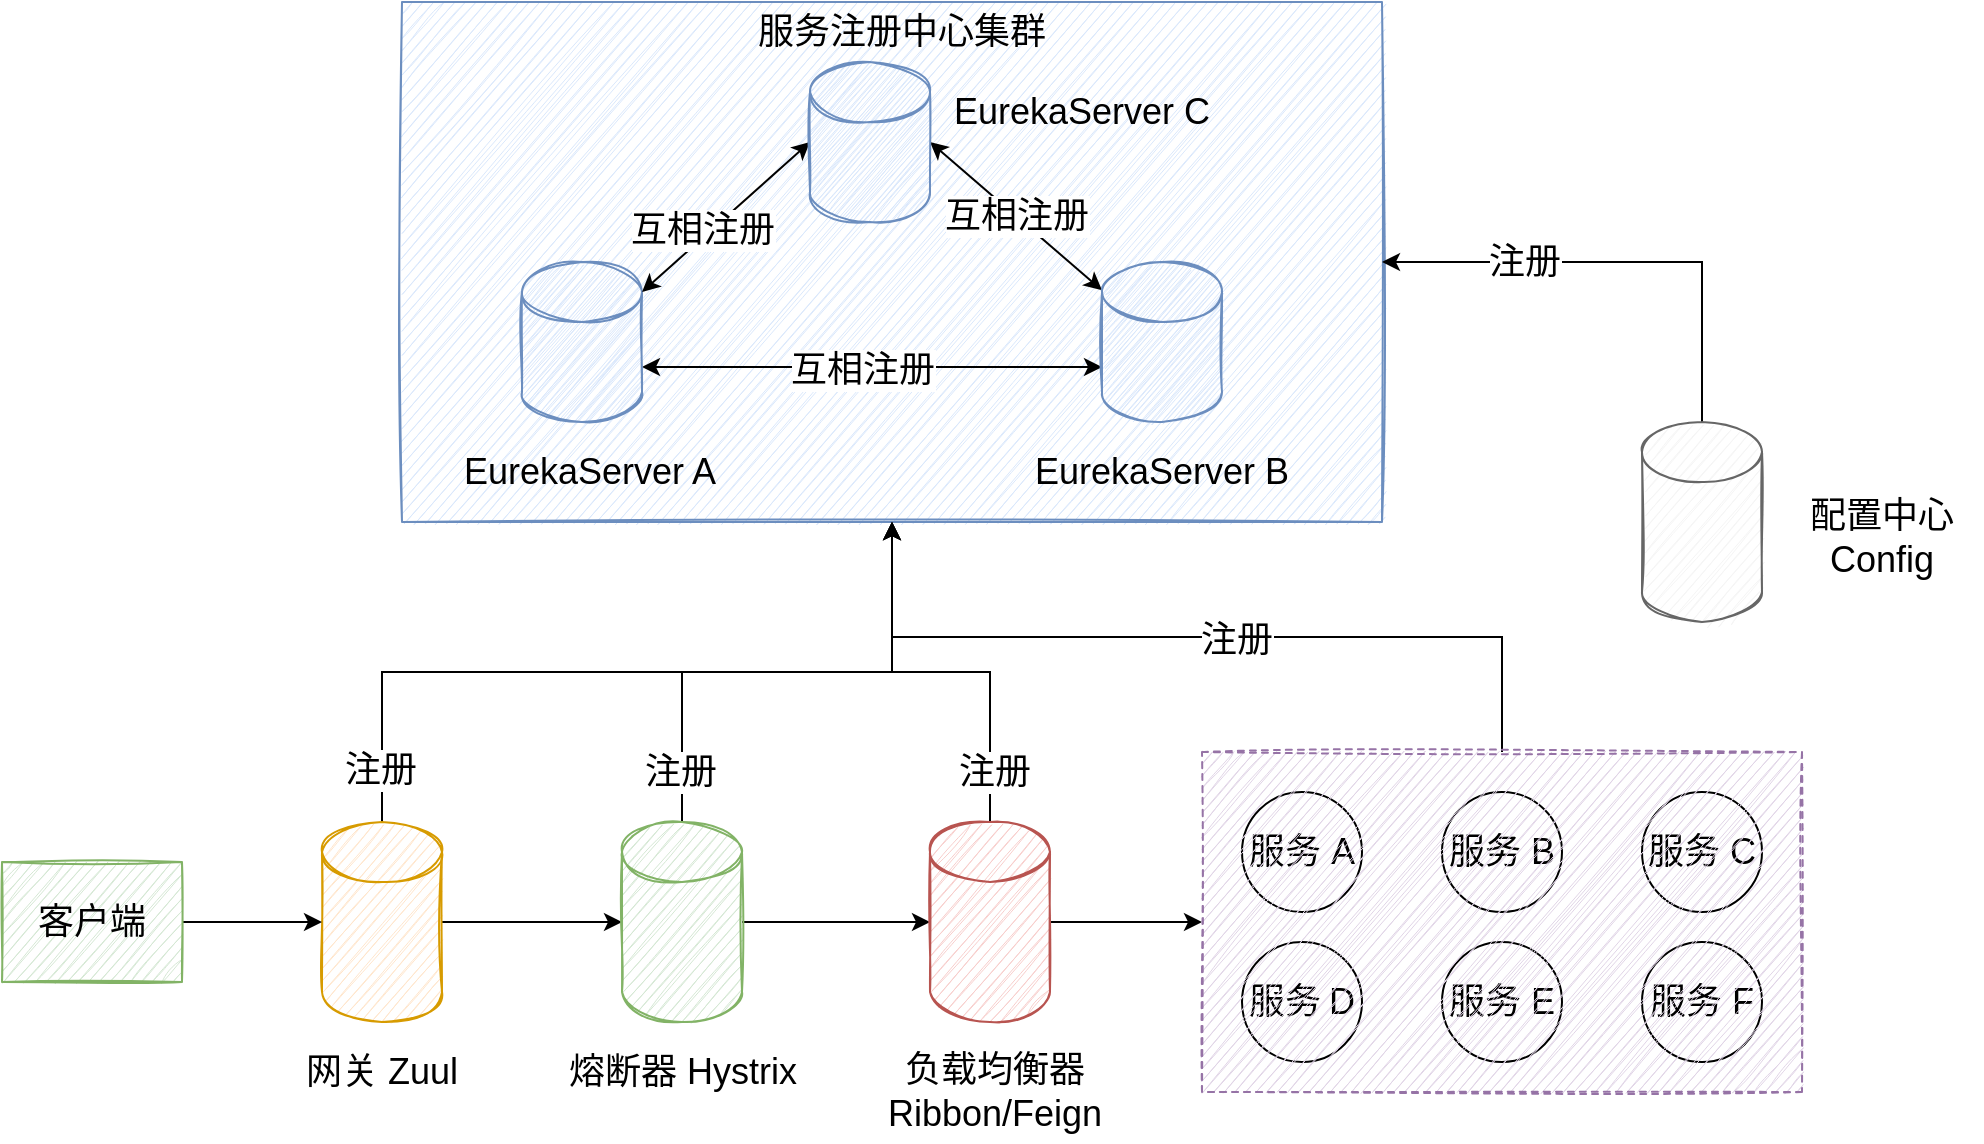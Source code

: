 <mxfile version="20.2.3" type="device"><diagram id="MzQKFrMQSdQBYUftMb5b" name="第 1 页"><mxGraphModel dx="1102" dy="698" grid="1" gridSize="10" guides="1" tooltips="1" connect="1" arrows="1" fold="1" page="1" pageScale="1" pageWidth="827" pageHeight="1169" math="0" shadow="0"><root><mxCell id="0"/><mxCell id="1" parent="0"/><mxCell id="nJSpOcKhRpk_f4t2yoPo-1" value="" style="rounded=0;whiteSpace=wrap;html=1;fontSize=18;fillColor=#dae8fc;strokeColor=#6c8ebf;sketch=1;" vertex="1" parent="1"><mxGeometry x="210" y="50" width="490" height="260" as="geometry"/></mxCell><mxCell id="nJSpOcKhRpk_f4t2yoPo-2" value="服务注册中心集群" style="text;html=1;strokeColor=none;fillColor=none;align=center;verticalAlign=middle;whiteSpace=wrap;rounded=0;fontSize=18;" vertex="1" parent="1"><mxGeometry x="350" y="50" width="220" height="30" as="geometry"/></mxCell><mxCell id="nJSpOcKhRpk_f4t2yoPo-11" style="edgeStyle=none;rounded=0;orthogonalLoop=1;jettySize=auto;html=1;exitX=1;exitY=0;exitDx=0;exitDy=52.5;exitPerimeter=0;entryX=0;entryY=0;entryDx=0;entryDy=52.5;entryPerimeter=0;fontSize=18;startArrow=classic;startFill=1;" edge="1" parent="1" source="nJSpOcKhRpk_f4t2yoPo-3" target="nJSpOcKhRpk_f4t2yoPo-5"><mxGeometry relative="1" as="geometry"/></mxCell><mxCell id="nJSpOcKhRpk_f4t2yoPo-13" value="互相注册" style="edgeLabel;html=1;align=center;verticalAlign=middle;resizable=0;points=[];fontSize=18;" vertex="1" connectable="0" parent="nJSpOcKhRpk_f4t2yoPo-11"><mxGeometry x="-0.243" relative="1" as="geometry"><mxPoint x="23" y="1" as="offset"/></mxGeometry></mxCell><mxCell id="nJSpOcKhRpk_f4t2yoPo-3" value="" style="shape=cylinder3;whiteSpace=wrap;html=1;boundedLbl=1;backgroundOutline=1;size=15;fontSize=18;fillColor=#dae8fc;strokeColor=#6c8ebf;sketch=1;" vertex="1" parent="1"><mxGeometry x="270" y="180" width="60" height="80" as="geometry"/></mxCell><mxCell id="nJSpOcKhRpk_f4t2yoPo-9" value="互相注册" style="rounded=0;orthogonalLoop=1;jettySize=auto;html=1;exitX=1;exitY=0.5;exitDx=0;exitDy=0;exitPerimeter=0;fontSize=18;startArrow=classic;startFill=1;" edge="1" parent="1" source="nJSpOcKhRpk_f4t2yoPo-4" target="nJSpOcKhRpk_f4t2yoPo-5"><mxGeometry relative="1" as="geometry"/></mxCell><mxCell id="nJSpOcKhRpk_f4t2yoPo-10" style="edgeStyle=none;rounded=0;orthogonalLoop=1;jettySize=auto;html=1;exitX=0;exitY=0.5;exitDx=0;exitDy=0;exitPerimeter=0;entryX=1;entryY=0;entryDx=0;entryDy=15;entryPerimeter=0;fontSize=18;startArrow=classic;startFill=1;" edge="1" parent="1" source="nJSpOcKhRpk_f4t2yoPo-4" target="nJSpOcKhRpk_f4t2yoPo-3"><mxGeometry relative="1" as="geometry"/></mxCell><mxCell id="nJSpOcKhRpk_f4t2yoPo-12" value="互相注册" style="edgeLabel;html=1;align=center;verticalAlign=middle;resizable=0;points=[];fontSize=18;" vertex="1" connectable="0" parent="nJSpOcKhRpk_f4t2yoPo-10"><mxGeometry x="0.236" y="-3" relative="1" as="geometry"><mxPoint as="offset"/></mxGeometry></mxCell><mxCell id="nJSpOcKhRpk_f4t2yoPo-4" value="" style="shape=cylinder3;whiteSpace=wrap;html=1;boundedLbl=1;backgroundOutline=1;size=15;fontSize=18;sketch=1;fillColor=#dae8fc;strokeColor=#6c8ebf;" vertex="1" parent="1"><mxGeometry x="414" y="80" width="60" height="80" as="geometry"/></mxCell><mxCell id="nJSpOcKhRpk_f4t2yoPo-5" value="" style="shape=cylinder3;whiteSpace=wrap;html=1;boundedLbl=1;backgroundOutline=1;size=15;fontSize=18;fillColor=#dae8fc;strokeColor=#6c8ebf;sketch=1;" vertex="1" parent="1"><mxGeometry x="560" y="180" width="60" height="80" as="geometry"/></mxCell><mxCell id="nJSpOcKhRpk_f4t2yoPo-6" value="EurekaServer A" style="text;html=1;strokeColor=none;fillColor=none;align=center;verticalAlign=middle;whiteSpace=wrap;rounded=0;fontSize=18;" vertex="1" parent="1"><mxGeometry x="234" y="270" width="140" height="30" as="geometry"/></mxCell><mxCell id="nJSpOcKhRpk_f4t2yoPo-7" value="EurekaServer B" style="text;html=1;strokeColor=none;fillColor=none;align=center;verticalAlign=middle;whiteSpace=wrap;rounded=0;fontSize=18;" vertex="1" parent="1"><mxGeometry x="520" y="270" width="140" height="30" as="geometry"/></mxCell><mxCell id="nJSpOcKhRpk_f4t2yoPo-8" value="EurekaServer C" style="text;html=1;strokeColor=none;fillColor=none;align=center;verticalAlign=middle;whiteSpace=wrap;rounded=0;fontSize=18;" vertex="1" parent="1"><mxGeometry x="480" y="90" width="140" height="30" as="geometry"/></mxCell><mxCell id="nJSpOcKhRpk_f4t2yoPo-16" value="注册" style="edgeStyle=orthogonalEdgeStyle;rounded=0;orthogonalLoop=1;jettySize=auto;html=1;exitX=0.5;exitY=0;exitDx=0;exitDy=0;exitPerimeter=0;entryX=1;entryY=0.5;entryDx=0;entryDy=0;fontSize=18;startArrow=none;startFill=0;" edge="1" parent="1" source="nJSpOcKhRpk_f4t2yoPo-14" target="nJSpOcKhRpk_f4t2yoPo-1"><mxGeometry x="0.407" relative="1" as="geometry"><mxPoint as="offset"/></mxGeometry></mxCell><mxCell id="nJSpOcKhRpk_f4t2yoPo-14" value="" style="shape=cylinder3;whiteSpace=wrap;html=1;boundedLbl=1;backgroundOutline=1;size=15;fontSize=18;fillColor=#f5f5f5;fontColor=#333333;strokeColor=#666666;sketch=1;" vertex="1" parent="1"><mxGeometry x="830" y="260" width="60" height="100" as="geometry"/></mxCell><mxCell id="nJSpOcKhRpk_f4t2yoPo-15" value="配置中心 Config" style="text;html=1;strokeColor=none;fillColor=none;align=center;verticalAlign=middle;whiteSpace=wrap;rounded=0;fontSize=18;" vertex="1" parent="1"><mxGeometry x="900" y="290" width="100" height="55" as="geometry"/></mxCell><mxCell id="nJSpOcKhRpk_f4t2yoPo-26" style="edgeStyle=none;rounded=0;orthogonalLoop=1;jettySize=auto;html=1;exitX=1;exitY=0.5;exitDx=0;exitDy=0;exitPerimeter=0;entryX=0;entryY=0.5;entryDx=0;entryDy=0;entryPerimeter=0;fontSize=18;startArrow=none;startFill=0;" edge="1" parent="1" source="nJSpOcKhRpk_f4t2yoPo-17" target="nJSpOcKhRpk_f4t2yoPo-18"><mxGeometry relative="1" as="geometry"/></mxCell><mxCell id="nJSpOcKhRpk_f4t2yoPo-28" style="edgeStyle=orthogonalEdgeStyle;rounded=0;orthogonalLoop=1;jettySize=auto;html=1;fontSize=18;startArrow=none;startFill=0;" edge="1" parent="1" source="nJSpOcKhRpk_f4t2yoPo-17" target="nJSpOcKhRpk_f4t2yoPo-1"><mxGeometry relative="1" as="geometry"/></mxCell><mxCell id="nJSpOcKhRpk_f4t2yoPo-32" value="注册" style="edgeLabel;html=1;align=center;verticalAlign=middle;resizable=0;points=[];fontSize=18;" vertex="1" connectable="0" parent="nJSpOcKhRpk_f4t2yoPo-28"><mxGeometry x="-0.872" y="1" relative="1" as="geometry"><mxPoint as="offset"/></mxGeometry></mxCell><mxCell id="nJSpOcKhRpk_f4t2yoPo-17" value="" style="shape=cylinder3;whiteSpace=wrap;html=1;boundedLbl=1;backgroundOutline=1;size=15;fontSize=18;fillColor=#ffe6cc;strokeColor=#d79b00;sketch=1;" vertex="1" parent="1"><mxGeometry x="170" y="460" width="60" height="100" as="geometry"/></mxCell><mxCell id="nJSpOcKhRpk_f4t2yoPo-27" style="edgeStyle=none;rounded=0;orthogonalLoop=1;jettySize=auto;html=1;exitX=1;exitY=0.5;exitDx=0;exitDy=0;exitPerimeter=0;entryX=0;entryY=0.5;entryDx=0;entryDy=0;entryPerimeter=0;fontSize=18;startArrow=none;startFill=0;" edge="1" parent="1" source="nJSpOcKhRpk_f4t2yoPo-18" target="nJSpOcKhRpk_f4t2yoPo-19"><mxGeometry relative="1" as="geometry"/></mxCell><mxCell id="nJSpOcKhRpk_f4t2yoPo-29" style="edgeStyle=orthogonalEdgeStyle;rounded=0;orthogonalLoop=1;jettySize=auto;html=1;exitX=0.5;exitY=0;exitDx=0;exitDy=0;exitPerimeter=0;entryX=0.5;entryY=1;entryDx=0;entryDy=0;fontSize=18;startArrow=none;startFill=0;" edge="1" parent="1" source="nJSpOcKhRpk_f4t2yoPo-18" target="nJSpOcKhRpk_f4t2yoPo-1"><mxGeometry relative="1" as="geometry"/></mxCell><mxCell id="nJSpOcKhRpk_f4t2yoPo-33" value="注册" style="edgeLabel;html=1;align=center;verticalAlign=middle;resizable=0;points=[];fontSize=18;" vertex="1" connectable="0" parent="nJSpOcKhRpk_f4t2yoPo-29"><mxGeometry x="-0.804" y="1" relative="1" as="geometry"><mxPoint as="offset"/></mxGeometry></mxCell><mxCell id="nJSpOcKhRpk_f4t2yoPo-18" value="" style="shape=cylinder3;whiteSpace=wrap;html=1;boundedLbl=1;backgroundOutline=1;size=15;fontSize=18;fillColor=#d5e8d4;strokeColor=#82b366;sketch=1;" vertex="1" parent="1"><mxGeometry x="320" y="460" width="60" height="100" as="geometry"/></mxCell><mxCell id="nJSpOcKhRpk_f4t2yoPo-31" style="edgeStyle=orthogonalEdgeStyle;rounded=0;orthogonalLoop=1;jettySize=auto;html=1;exitX=0.5;exitY=0;exitDx=0;exitDy=0;exitPerimeter=0;entryX=0.5;entryY=1;entryDx=0;entryDy=0;fontSize=18;startArrow=none;startFill=0;" edge="1" parent="1" source="nJSpOcKhRpk_f4t2yoPo-19" target="nJSpOcKhRpk_f4t2yoPo-1"><mxGeometry relative="1" as="geometry"/></mxCell><mxCell id="nJSpOcKhRpk_f4t2yoPo-34" value="注册" style="edgeLabel;html=1;align=center;verticalAlign=middle;resizable=0;points=[];fontSize=18;" vertex="1" connectable="0" parent="nJSpOcKhRpk_f4t2yoPo-31"><mxGeometry x="-0.749" y="-2" relative="1" as="geometry"><mxPoint as="offset"/></mxGeometry></mxCell><mxCell id="nJSpOcKhRpk_f4t2yoPo-44" style="edgeStyle=orthogonalEdgeStyle;rounded=0;orthogonalLoop=1;jettySize=auto;html=1;exitX=1;exitY=0.5;exitDx=0;exitDy=0;exitPerimeter=0;entryX=0;entryY=0.5;entryDx=0;entryDy=0;fontSize=18;startArrow=none;startFill=0;" edge="1" parent="1" source="nJSpOcKhRpk_f4t2yoPo-19" target="nJSpOcKhRpk_f4t2yoPo-42"><mxGeometry relative="1" as="geometry"/></mxCell><mxCell id="nJSpOcKhRpk_f4t2yoPo-19" value="" style="shape=cylinder3;whiteSpace=wrap;html=1;boundedLbl=1;backgroundOutline=1;size=15;fontSize=18;fillColor=#f8cecc;strokeColor=#b85450;sketch=1;" vertex="1" parent="1"><mxGeometry x="474" y="460" width="60" height="100" as="geometry"/></mxCell><mxCell id="nJSpOcKhRpk_f4t2yoPo-21" value="网关 Zuul" style="text;html=1;strokeColor=none;fillColor=none;align=center;verticalAlign=middle;whiteSpace=wrap;rounded=0;fontSize=18;" vertex="1" parent="1"><mxGeometry x="155" y="570" width="90" height="30" as="geometry"/></mxCell><mxCell id="nJSpOcKhRpk_f4t2yoPo-22" value="熔断器 Hystrix" style="text;html=1;strokeColor=none;fillColor=none;align=center;verticalAlign=middle;whiteSpace=wrap;rounded=0;fontSize=18;" vertex="1" parent="1"><mxGeometry x="287.5" y="570" width="125" height="30" as="geometry"/></mxCell><mxCell id="nJSpOcKhRpk_f4t2yoPo-23" value="负载均衡器&lt;br&gt;Ribbon/Feign" style="text;html=1;strokeColor=none;fillColor=none;align=center;verticalAlign=middle;whiteSpace=wrap;rounded=0;fontSize=18;" vertex="1" parent="1"><mxGeometry x="441.5" y="570" width="128.5" height="50" as="geometry"/></mxCell><mxCell id="nJSpOcKhRpk_f4t2yoPo-25" style="edgeStyle=none;rounded=0;orthogonalLoop=1;jettySize=auto;html=1;exitX=1;exitY=0.5;exitDx=0;exitDy=0;fontSize=18;startArrow=none;startFill=0;" edge="1" parent="1" source="nJSpOcKhRpk_f4t2yoPo-24" target="nJSpOcKhRpk_f4t2yoPo-17"><mxGeometry relative="1" as="geometry"/></mxCell><mxCell id="nJSpOcKhRpk_f4t2yoPo-24" value="客户端" style="rounded=0;whiteSpace=wrap;html=1;fontSize=18;fillColor=#d5e8d4;strokeColor=#82b366;sketch=1;" vertex="1" parent="1"><mxGeometry x="10" y="480" width="90" height="60" as="geometry"/></mxCell><mxCell id="nJSpOcKhRpk_f4t2yoPo-35" value="服务 A" style="ellipse;whiteSpace=wrap;html=1;aspect=fixed;fontSize=18;" vertex="1" parent="1"><mxGeometry x="630" y="445" width="60" height="60" as="geometry"/></mxCell><mxCell id="nJSpOcKhRpk_f4t2yoPo-37" value="服务 B" style="ellipse;whiteSpace=wrap;html=1;aspect=fixed;fontSize=18;" vertex="1" parent="1"><mxGeometry x="730" y="445" width="60" height="60" as="geometry"/></mxCell><mxCell id="nJSpOcKhRpk_f4t2yoPo-38" value="服务 C" style="ellipse;whiteSpace=wrap;html=1;aspect=fixed;fontSize=18;" vertex="1" parent="1"><mxGeometry x="830" y="445" width="60" height="60" as="geometry"/></mxCell><mxCell id="nJSpOcKhRpk_f4t2yoPo-39" value="服务&lt;span style=&quot;white-space: pre;&quot;&gt;&#9;&lt;/span&gt;D" style="ellipse;whiteSpace=wrap;html=1;aspect=fixed;fontSize=18;" vertex="1" parent="1"><mxGeometry x="630" y="520" width="60" height="60" as="geometry"/></mxCell><mxCell id="nJSpOcKhRpk_f4t2yoPo-40" value="服务 E" style="ellipse;whiteSpace=wrap;html=1;aspect=fixed;fontSize=18;" vertex="1" parent="1"><mxGeometry x="730" y="520" width="60" height="60" as="geometry"/></mxCell><mxCell id="nJSpOcKhRpk_f4t2yoPo-41" value="服务 F" style="ellipse;whiteSpace=wrap;html=1;aspect=fixed;fontSize=18;" vertex="1" parent="1"><mxGeometry x="830" y="520" width="60" height="60" as="geometry"/></mxCell><mxCell id="nJSpOcKhRpk_f4t2yoPo-45" style="edgeStyle=orthogonalEdgeStyle;rounded=0;orthogonalLoop=1;jettySize=auto;html=1;exitX=0.5;exitY=0;exitDx=0;exitDy=0;entryX=0.5;entryY=1;entryDx=0;entryDy=0;fontSize=18;startArrow=none;startFill=0;" edge="1" parent="1" source="nJSpOcKhRpk_f4t2yoPo-42" target="nJSpOcKhRpk_f4t2yoPo-1"><mxGeometry relative="1" as="geometry"/></mxCell><mxCell id="nJSpOcKhRpk_f4t2yoPo-46" value="注册" style="edgeLabel;html=1;align=center;verticalAlign=middle;resizable=0;points=[];fontSize=18;" vertex="1" connectable="0" parent="nJSpOcKhRpk_f4t2yoPo-45"><mxGeometry x="-0.093" y="1" relative="1" as="geometry"><mxPoint as="offset"/></mxGeometry></mxCell><mxCell id="nJSpOcKhRpk_f4t2yoPo-42" value="&lt;h1&gt;&lt;br&gt;&lt;/h1&gt;" style="text;html=1;strokeColor=#9673a6;fillColor=#e1d5e7;spacing=5;spacingTop=-20;whiteSpace=wrap;overflow=hidden;rounded=0;fontSize=18;dashed=1;strokeWidth=1;sketch=1;" vertex="1" parent="1"><mxGeometry x="610" y="425" width="300" height="170" as="geometry"/></mxCell></root></mxGraphModel></diagram></mxfile>